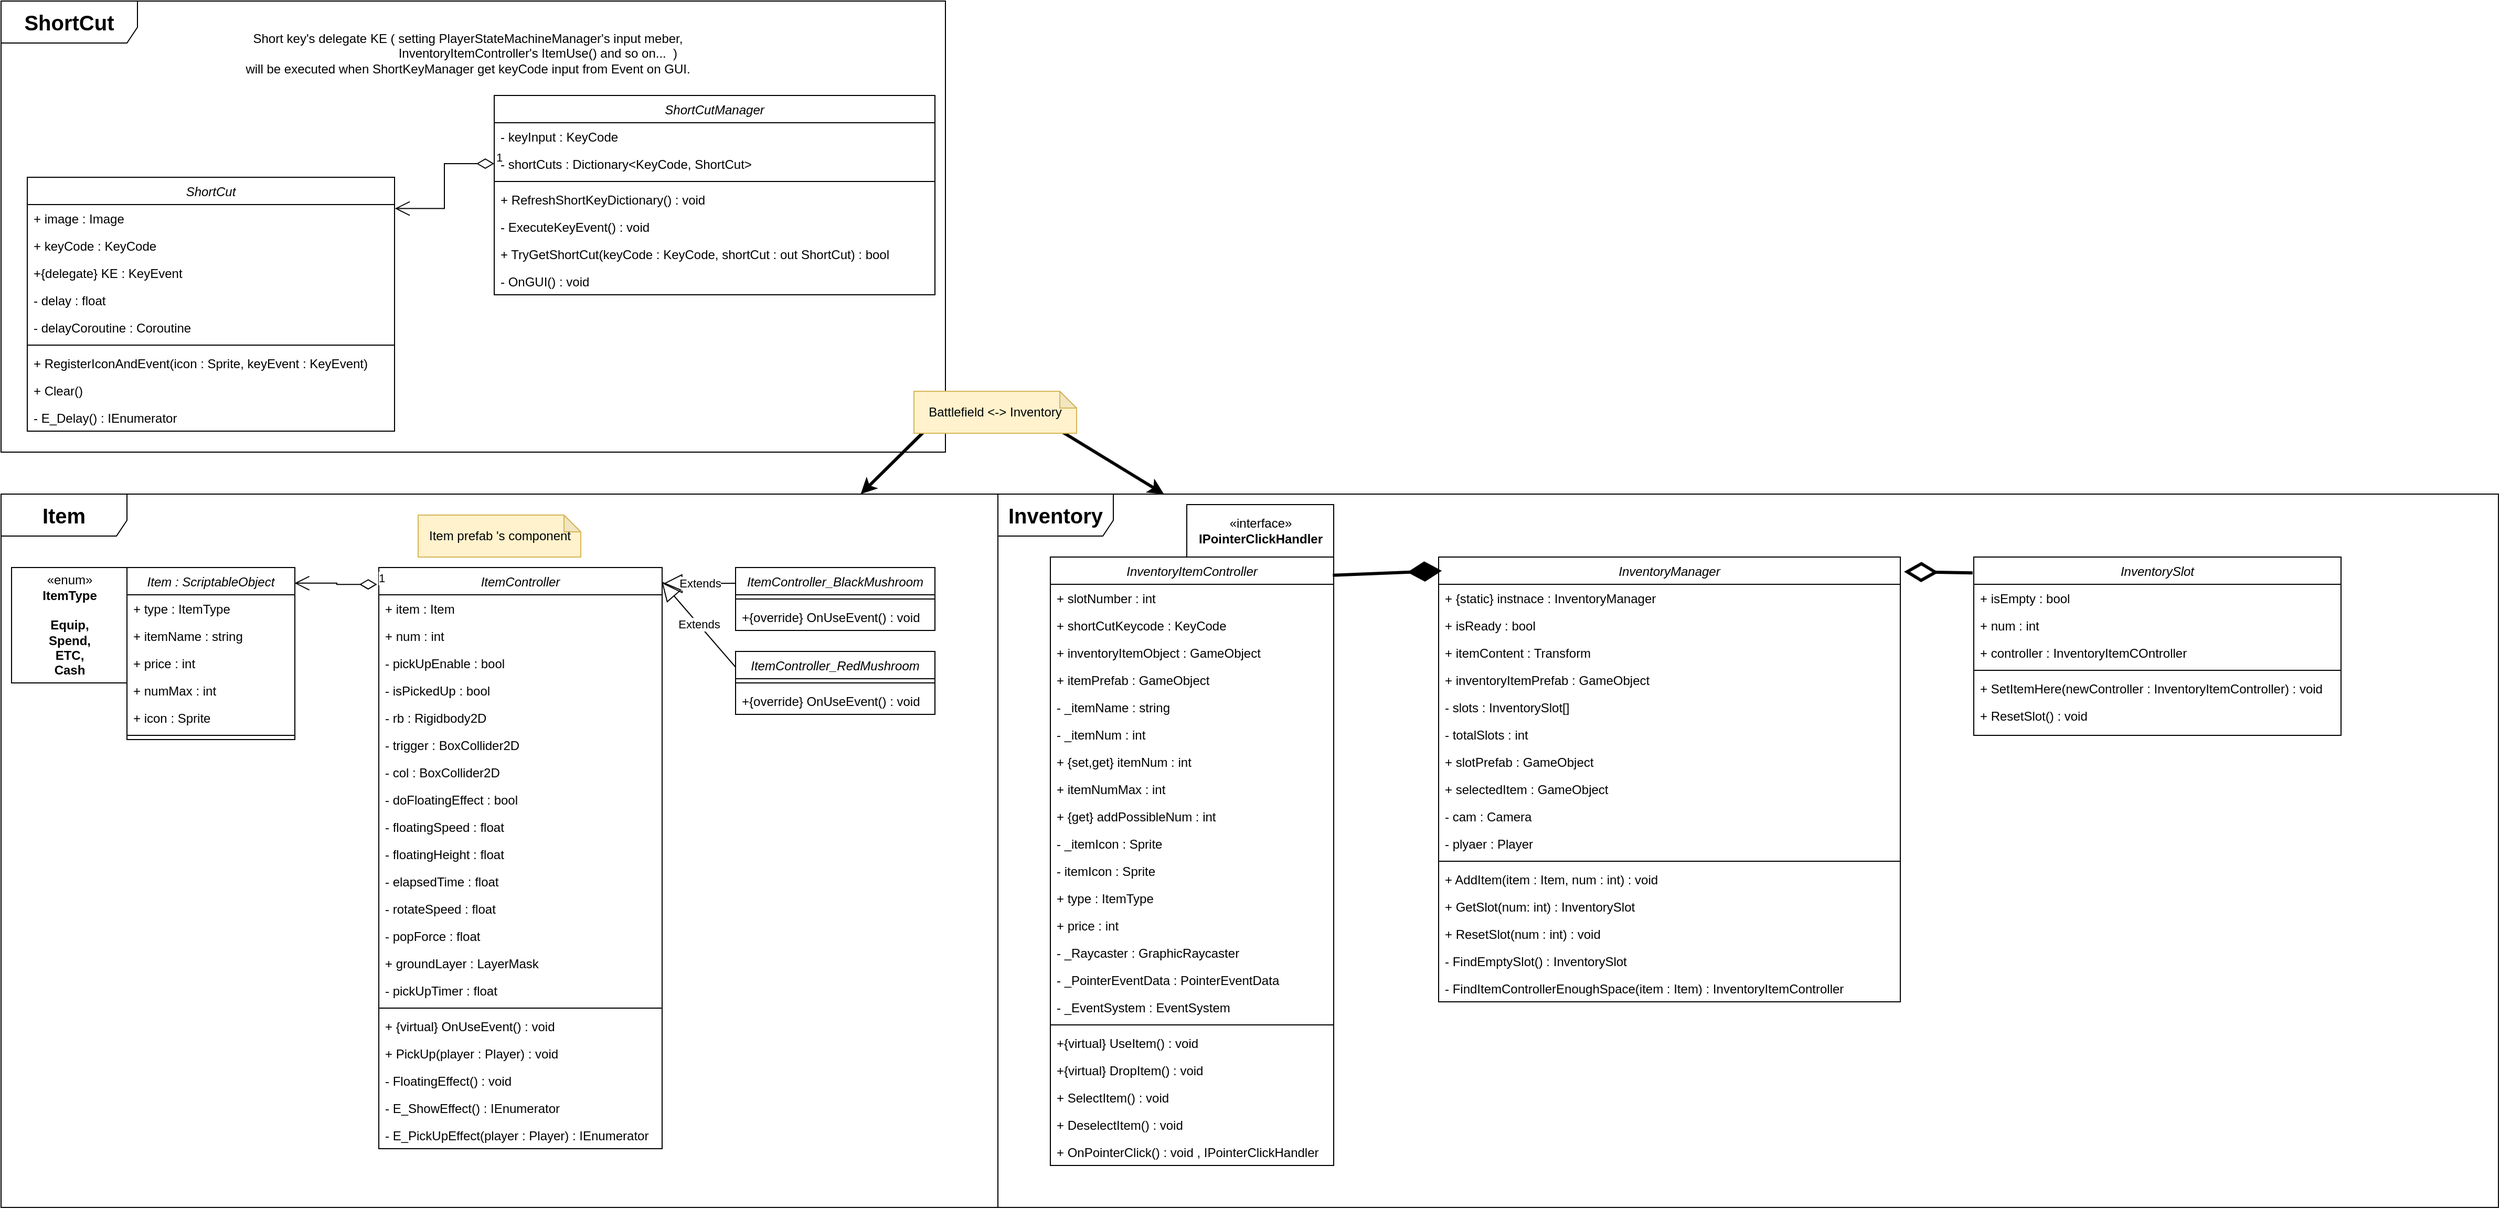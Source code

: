 <mxfile version="16.6.5" type="device"><diagram id="C5RBs43oDa-KdzZeNtuy" name="Page-1"><mxGraphModel dx="1778" dy="983" grid="1" gridSize="10" guides="1" tooltips="1" connect="1" arrows="1" fold="1" page="1" pageScale="1" pageWidth="827" pageHeight="1169" math="0" shadow="0"><root><mxCell id="WIyWlLk6GJQsqaUBKTNV-0"/><mxCell id="WIyWlLk6GJQsqaUBKTNV-1" parent="WIyWlLk6GJQsqaUBKTNV-0"/><mxCell id="vj1f2ZIhAUDuud5oqrTt-171" value="ShortCut" style="shape=umlFrame;whiteSpace=wrap;html=1;width=130;height=40;fontSize=20;fontStyle=1" vertex="1" parent="WIyWlLk6GJQsqaUBKTNV-1"><mxGeometry width="900" height="430" as="geometry"/></mxCell><mxCell id="vj1f2ZIhAUDuud5oqrTt-84" value="Item" style="shape=umlFrame;whiteSpace=wrap;html=1;width=120;height=40;fontSize=20;fontStyle=1" vertex="1" parent="WIyWlLk6GJQsqaUBKTNV-1"><mxGeometry y="470" width="950" height="680" as="geometry"/></mxCell><mxCell id="zkfFHV4jXpPFQw0GAbJ--0" value="ShortCut" style="swimlane;fontStyle=2;align=center;verticalAlign=top;childLayout=stackLayout;horizontal=1;startSize=26;horizontalStack=0;resizeParent=1;resizeLast=0;collapsible=1;marginBottom=0;rounded=0;shadow=0;strokeWidth=1;" parent="WIyWlLk6GJQsqaUBKTNV-1" vertex="1"><mxGeometry x="25" y="168" width="350" height="242" as="geometry"><mxRectangle x="230" y="140" width="160" height="26" as="alternateBounds"/></mxGeometry></mxCell><mxCell id="zkfFHV4jXpPFQw0GAbJ--1" value="+ image : Image" style="text;align=left;verticalAlign=top;spacingLeft=4;spacingRight=4;overflow=hidden;rotatable=0;points=[[0,0.5],[1,0.5]];portConstraint=eastwest;" parent="zkfFHV4jXpPFQw0GAbJ--0" vertex="1"><mxGeometry y="26" width="350" height="26" as="geometry"/></mxCell><mxCell id="vj1f2ZIhAUDuud5oqrTt-0" value="+ keyCode : KeyCode" style="text;align=left;verticalAlign=top;spacingLeft=4;spacingRight=4;overflow=hidden;rotatable=0;points=[[0,0.5],[1,0.5]];portConstraint=eastwest;" vertex="1" parent="zkfFHV4jXpPFQw0GAbJ--0"><mxGeometry y="52" width="350" height="26" as="geometry"/></mxCell><mxCell id="vj1f2ZIhAUDuud5oqrTt-1" value="+{delegate} KE : KeyEvent" style="text;align=left;verticalAlign=top;spacingLeft=4;spacingRight=4;overflow=hidden;rotatable=0;points=[[0,0.5],[1,0.5]];portConstraint=eastwest;" vertex="1" parent="zkfFHV4jXpPFQw0GAbJ--0"><mxGeometry y="78" width="350" height="26" as="geometry"/></mxCell><mxCell id="vj1f2ZIhAUDuud5oqrTt-173" value="- delay : float" style="text;align=left;verticalAlign=top;spacingLeft=4;spacingRight=4;overflow=hidden;rotatable=0;points=[[0,0.5],[1,0.5]];portConstraint=eastwest;" vertex="1" parent="zkfFHV4jXpPFQw0GAbJ--0"><mxGeometry y="104" width="350" height="26" as="geometry"/></mxCell><mxCell id="vj1f2ZIhAUDuud5oqrTt-174" value="- delayCoroutine : Coroutine" style="text;align=left;verticalAlign=top;spacingLeft=4;spacingRight=4;overflow=hidden;rotatable=0;points=[[0,0.5],[1,0.5]];portConstraint=eastwest;" vertex="1" parent="zkfFHV4jXpPFQw0GAbJ--0"><mxGeometry y="130" width="350" height="26" as="geometry"/></mxCell><mxCell id="zkfFHV4jXpPFQw0GAbJ--4" value="" style="line;html=1;strokeWidth=1;align=left;verticalAlign=middle;spacingTop=-1;spacingLeft=3;spacingRight=3;rotatable=0;labelPosition=right;points=[];portConstraint=eastwest;" parent="zkfFHV4jXpPFQw0GAbJ--0" vertex="1"><mxGeometry y="156" width="350" height="8" as="geometry"/></mxCell><mxCell id="zkfFHV4jXpPFQw0GAbJ--5" value="+ RegisterIconAndEvent(icon : Sprite, keyEvent : KeyEvent)" style="text;align=left;verticalAlign=top;spacingLeft=4;spacingRight=4;overflow=hidden;rotatable=0;points=[[0,0.5],[1,0.5]];portConstraint=eastwest;" parent="zkfFHV4jXpPFQw0GAbJ--0" vertex="1"><mxGeometry y="164" width="350" height="26" as="geometry"/></mxCell><mxCell id="vj1f2ZIhAUDuud5oqrTt-33" value="+ Clear()" style="text;align=left;verticalAlign=top;spacingLeft=4;spacingRight=4;overflow=hidden;rotatable=0;points=[[0,0.5],[1,0.5]];portConstraint=eastwest;" vertex="1" parent="zkfFHV4jXpPFQw0GAbJ--0"><mxGeometry y="190" width="350" height="26" as="geometry"/></mxCell><mxCell id="vj1f2ZIhAUDuud5oqrTt-172" value="- E_Delay() : IEnumerator" style="text;align=left;verticalAlign=top;spacingLeft=4;spacingRight=4;overflow=hidden;rotatable=0;points=[[0,0.5],[1,0.5]];portConstraint=eastwest;" vertex="1" parent="zkfFHV4jXpPFQw0GAbJ--0"><mxGeometry y="216" width="350" height="26" as="geometry"/></mxCell><mxCell id="1SncuxdxkJmbSFr4_wio-2" value="ShortCutManager" style="swimlane;fontStyle=2;align=center;verticalAlign=top;childLayout=stackLayout;horizontal=1;startSize=26;horizontalStack=0;resizeParent=1;resizeLast=0;collapsible=1;marginBottom=0;rounded=0;shadow=0;strokeWidth=1;" parent="WIyWlLk6GJQsqaUBKTNV-1" vertex="1"><mxGeometry x="470" y="90" width="420" height="190" as="geometry"><mxRectangle x="230" y="140" width="160" height="26" as="alternateBounds"/></mxGeometry></mxCell><mxCell id="1SncuxdxkJmbSFr4_wio-3" value="- keyInput : KeyCode" style="text;align=left;verticalAlign=top;spacingLeft=4;spacingRight=4;overflow=hidden;rotatable=0;points=[[0,0.5],[1,0.5]];portConstraint=eastwest;" parent="1SncuxdxkJmbSFr4_wio-2" vertex="1"><mxGeometry y="26" width="420" height="26" as="geometry"/></mxCell><mxCell id="vj1f2ZIhAUDuud5oqrTt-2" value="- shortCuts : Dictionary&lt;KeyCode, ShortCut&gt;" style="text;align=left;verticalAlign=top;spacingLeft=4;spacingRight=4;overflow=hidden;rotatable=0;points=[[0,0.5],[1,0.5]];portConstraint=eastwest;" vertex="1" parent="1SncuxdxkJmbSFr4_wio-2"><mxGeometry y="52" width="420" height="26" as="geometry"/></mxCell><mxCell id="1SncuxdxkJmbSFr4_wio-4" value="" style="line;html=1;strokeWidth=1;align=left;verticalAlign=middle;spacingTop=-1;spacingLeft=3;spacingRight=3;rotatable=0;labelPosition=right;points=[];portConstraint=eastwest;" parent="1SncuxdxkJmbSFr4_wio-2" vertex="1"><mxGeometry y="78" width="420" height="8" as="geometry"/></mxCell><mxCell id="vj1f2ZIhAUDuud5oqrTt-3" value="+ RefreshShortKeyDictionary() : void" style="text;align=left;verticalAlign=top;spacingLeft=4;spacingRight=4;overflow=hidden;rotatable=0;points=[[0,0.5],[1,0.5]];portConstraint=eastwest;" vertex="1" parent="1SncuxdxkJmbSFr4_wio-2"><mxGeometry y="86" width="420" height="26" as="geometry"/></mxCell><mxCell id="vj1f2ZIhAUDuud5oqrTt-4" value="- ExecuteKeyEvent() : void" style="text;align=left;verticalAlign=top;spacingLeft=4;spacingRight=4;overflow=hidden;rotatable=0;points=[[0,0.5],[1,0.5]];portConstraint=eastwest;" vertex="1" parent="1SncuxdxkJmbSFr4_wio-2"><mxGeometry y="112" width="420" height="26" as="geometry"/></mxCell><mxCell id="vj1f2ZIhAUDuud5oqrTt-170" value="+ TryGetShortCut(keyCode : KeyCode, shortCut : out ShortCut) : bool" style="text;align=left;verticalAlign=top;spacingLeft=4;spacingRight=4;overflow=hidden;rotatable=0;points=[[0,0.5],[1,0.5]];portConstraint=eastwest;" vertex="1" parent="1SncuxdxkJmbSFr4_wio-2"><mxGeometry y="138" width="420" height="26" as="geometry"/></mxCell><mxCell id="1SncuxdxkJmbSFr4_wio-11" value="- OnGUI() : void" style="text;align=left;verticalAlign=top;spacingLeft=4;spacingRight=4;overflow=hidden;rotatable=0;points=[[0,0.5],[1,0.5]];portConstraint=eastwest;" parent="1SncuxdxkJmbSFr4_wio-2" vertex="1"><mxGeometry y="164" width="420" height="26" as="geometry"/></mxCell><mxCell id="vj1f2ZIhAUDuud5oqrTt-14" value="Short key's delegate KE ( setting PlayerStateMachineManager's input meber, &lt;br&gt;&lt;span style=&quot;white-space: pre&quot;&gt;&#9;&lt;/span&gt;&lt;span style=&quot;white-space: pre&quot;&gt;&#9;&lt;/span&gt;&lt;span style=&quot;white-space: pre&quot;&gt;&#9;&lt;/span&gt;&lt;span style=&quot;white-space: pre&quot;&gt;&#9;&lt;/span&gt;&lt;span style=&quot;white-space: pre&quot;&gt;&#9;&lt;/span&gt;InventoryItemController's ItemUse() and so on...&amp;nbsp; ) &lt;br&gt;will be executed when ShortKeyManager get keyCode input from Event on GUI." style="text;html=1;strokeColor=none;fillColor=none;align=center;verticalAlign=middle;whiteSpace=wrap;rounded=0;" vertex="1" parent="WIyWlLk6GJQsqaUBKTNV-1"><mxGeometry x="190" width="510" height="100" as="geometry"/></mxCell><mxCell id="vj1f2ZIhAUDuud5oqrTt-28" value="1" style="endArrow=open;html=1;endSize=12;startArrow=diamondThin;startSize=14;startFill=0;edgeStyle=orthogonalEdgeStyle;align=left;verticalAlign=bottom;rounded=0;exitX=0;exitY=0.5;exitDx=0;exitDy=0;entryX=1.001;entryY=0.123;entryDx=0;entryDy=0;entryPerimeter=0;" edge="1" parent="WIyWlLk6GJQsqaUBKTNV-1" source="vj1f2ZIhAUDuud5oqrTt-2" target="zkfFHV4jXpPFQw0GAbJ--0"><mxGeometry x="-1" y="3" relative="1" as="geometry"><mxPoint x="400" y="440" as="sourcePoint"/><mxPoint x="560" y="440" as="targetPoint"/></mxGeometry></mxCell><mxCell id="vj1f2ZIhAUDuud5oqrTt-35" value="Item : ScriptableObject" style="swimlane;fontStyle=2;align=center;verticalAlign=top;childLayout=stackLayout;horizontal=1;startSize=26;horizontalStack=0;resizeParent=1;resizeLast=0;collapsible=1;marginBottom=0;rounded=0;shadow=0;strokeWidth=1;" vertex="1" parent="WIyWlLk6GJQsqaUBKTNV-1"><mxGeometry x="120" y="540" width="160" height="164" as="geometry"><mxRectangle x="230" y="140" width="160" height="26" as="alternateBounds"/></mxGeometry></mxCell><mxCell id="vj1f2ZIhAUDuud5oqrTt-46" value="+ type : ItemType" style="text;align=left;verticalAlign=top;spacingLeft=4;spacingRight=4;overflow=hidden;rotatable=0;points=[[0,0.5],[1,0.5]];portConstraint=eastwest;" vertex="1" parent="vj1f2ZIhAUDuud5oqrTt-35"><mxGeometry y="26" width="160" height="26" as="geometry"/></mxCell><mxCell id="vj1f2ZIhAUDuud5oqrTt-36" value="+ itemName : string" style="text;align=left;verticalAlign=top;spacingLeft=4;spacingRight=4;overflow=hidden;rotatable=0;points=[[0,0.5],[1,0.5]];portConstraint=eastwest;" vertex="1" parent="vj1f2ZIhAUDuud5oqrTt-35"><mxGeometry y="52" width="160" height="26" as="geometry"/></mxCell><mxCell id="vj1f2ZIhAUDuud5oqrTt-42" value="+ price : int" style="text;align=left;verticalAlign=top;spacingLeft=4;spacingRight=4;overflow=hidden;rotatable=0;points=[[0,0.5],[1,0.5]];portConstraint=eastwest;" vertex="1" parent="vj1f2ZIhAUDuud5oqrTt-35"><mxGeometry y="78" width="160" height="26" as="geometry"/></mxCell><mxCell id="vj1f2ZIhAUDuud5oqrTt-43" value="+ numMax : int" style="text;align=left;verticalAlign=top;spacingLeft=4;spacingRight=4;overflow=hidden;rotatable=0;points=[[0,0.5],[1,0.5]];portConstraint=eastwest;" vertex="1" parent="vj1f2ZIhAUDuud5oqrTt-35"><mxGeometry y="104" width="160" height="26" as="geometry"/></mxCell><mxCell id="vj1f2ZIhAUDuud5oqrTt-44" value="+ icon : Sprite" style="text;align=left;verticalAlign=top;spacingLeft=4;spacingRight=4;overflow=hidden;rotatable=0;points=[[0,0.5],[1,0.5]];portConstraint=eastwest;" vertex="1" parent="vj1f2ZIhAUDuud5oqrTt-35"><mxGeometry y="130" width="160" height="26" as="geometry"/></mxCell><mxCell id="vj1f2ZIhAUDuud5oqrTt-39" value="" style="line;html=1;strokeWidth=1;align=left;verticalAlign=middle;spacingTop=-1;spacingLeft=3;spacingRight=3;rotatable=0;labelPosition=right;points=[];portConstraint=eastwest;" vertex="1" parent="vj1f2ZIhAUDuud5oqrTt-35"><mxGeometry y="156" width="160" height="8" as="geometry"/></mxCell><mxCell id="vj1f2ZIhAUDuud5oqrTt-45" value="«enum»&lt;br&gt;&lt;b&gt;ItemType&lt;br&gt;&lt;br&gt;Equip,&lt;br&gt;Spend,&lt;br&gt;ETC,&lt;br&gt;Cash&lt;br&gt;&lt;/b&gt;" style="html=1;" vertex="1" parent="WIyWlLk6GJQsqaUBKTNV-1"><mxGeometry x="10" y="540" width="110" height="110" as="geometry"/></mxCell><mxCell id="vj1f2ZIhAUDuud5oqrTt-47" value="ItemController" style="swimlane;fontStyle=2;align=center;verticalAlign=top;childLayout=stackLayout;horizontal=1;startSize=26;horizontalStack=0;resizeParent=1;resizeLast=0;collapsible=1;marginBottom=0;rounded=0;shadow=0;strokeWidth=1;" vertex="1" parent="WIyWlLk6GJQsqaUBKTNV-1"><mxGeometry x="360" y="540" width="270" height="554" as="geometry"><mxRectangle x="230" y="140" width="160" height="26" as="alternateBounds"/></mxGeometry></mxCell><mxCell id="vj1f2ZIhAUDuud5oqrTt-48" value="+ item : Item" style="text;align=left;verticalAlign=top;spacingLeft=4;spacingRight=4;overflow=hidden;rotatable=0;points=[[0,0.5],[1,0.5]];portConstraint=eastwest;" vertex="1" parent="vj1f2ZIhAUDuud5oqrTt-47"><mxGeometry y="26" width="270" height="26" as="geometry"/></mxCell><mxCell id="vj1f2ZIhAUDuud5oqrTt-49" value="+ num : int" style="text;align=left;verticalAlign=top;spacingLeft=4;spacingRight=4;overflow=hidden;rotatable=0;points=[[0,0.5],[1,0.5]];portConstraint=eastwest;" vertex="1" parent="vj1f2ZIhAUDuud5oqrTt-47"><mxGeometry y="52" width="270" height="26" as="geometry"/></mxCell><mxCell id="vj1f2ZIhAUDuud5oqrTt-50" value="- pickUpEnable : bool" style="text;align=left;verticalAlign=top;spacingLeft=4;spacingRight=4;overflow=hidden;rotatable=0;points=[[0,0.5],[1,0.5]];portConstraint=eastwest;" vertex="1" parent="vj1f2ZIhAUDuud5oqrTt-47"><mxGeometry y="78" width="270" height="26" as="geometry"/></mxCell><mxCell id="vj1f2ZIhAUDuud5oqrTt-51" value="- isPickedUp : bool" style="text;align=left;verticalAlign=top;spacingLeft=4;spacingRight=4;overflow=hidden;rotatable=0;points=[[0,0.5],[1,0.5]];portConstraint=eastwest;" vertex="1" parent="vj1f2ZIhAUDuud5oqrTt-47"><mxGeometry y="104" width="270" height="26" as="geometry"/></mxCell><mxCell id="vj1f2ZIhAUDuud5oqrTt-52" value="- rb : Rigidbody2D" style="text;align=left;verticalAlign=top;spacingLeft=4;spacingRight=4;overflow=hidden;rotatable=0;points=[[0,0.5],[1,0.5]];portConstraint=eastwest;" vertex="1" parent="vj1f2ZIhAUDuud5oqrTt-47"><mxGeometry y="130" width="270" height="26" as="geometry"/></mxCell><mxCell id="vj1f2ZIhAUDuud5oqrTt-54" value="- trigger : BoxCollider2D" style="text;align=left;verticalAlign=top;spacingLeft=4;spacingRight=4;overflow=hidden;rotatable=0;points=[[0,0.5],[1,0.5]];portConstraint=eastwest;" vertex="1" parent="vj1f2ZIhAUDuud5oqrTt-47"><mxGeometry y="156" width="270" height="26" as="geometry"/></mxCell><mxCell id="vj1f2ZIhAUDuud5oqrTt-55" value="- col : BoxCollider2D" style="text;align=left;verticalAlign=top;spacingLeft=4;spacingRight=4;overflow=hidden;rotatable=0;points=[[0,0.5],[1,0.5]];portConstraint=eastwest;" vertex="1" parent="vj1f2ZIhAUDuud5oqrTt-47"><mxGeometry y="182" width="270" height="26" as="geometry"/></mxCell><mxCell id="vj1f2ZIhAUDuud5oqrTt-56" value="- doFloatingEffect : bool" style="text;align=left;verticalAlign=top;spacingLeft=4;spacingRight=4;overflow=hidden;rotatable=0;points=[[0,0.5],[1,0.5]];portConstraint=eastwest;" vertex="1" parent="vj1f2ZIhAUDuud5oqrTt-47"><mxGeometry y="208" width="270" height="26" as="geometry"/></mxCell><mxCell id="vj1f2ZIhAUDuud5oqrTt-59" value="- floatingSpeed : float" style="text;align=left;verticalAlign=top;spacingLeft=4;spacingRight=4;overflow=hidden;rotatable=0;points=[[0,0.5],[1,0.5]];portConstraint=eastwest;" vertex="1" parent="vj1f2ZIhAUDuud5oqrTt-47"><mxGeometry y="234" width="270" height="26" as="geometry"/></mxCell><mxCell id="vj1f2ZIhAUDuud5oqrTt-60" value="- floatingHeight : float" style="text;align=left;verticalAlign=top;spacingLeft=4;spacingRight=4;overflow=hidden;rotatable=0;points=[[0,0.5],[1,0.5]];portConstraint=eastwest;" vertex="1" parent="vj1f2ZIhAUDuud5oqrTt-47"><mxGeometry y="260" width="270" height="26" as="geometry"/></mxCell><mxCell id="vj1f2ZIhAUDuud5oqrTt-63" value="- elapsedTime : float" style="text;align=left;verticalAlign=top;spacingLeft=4;spacingRight=4;overflow=hidden;rotatable=0;points=[[0,0.5],[1,0.5]];portConstraint=eastwest;" vertex="1" parent="vj1f2ZIhAUDuud5oqrTt-47"><mxGeometry y="286" width="270" height="26" as="geometry"/></mxCell><mxCell id="vj1f2ZIhAUDuud5oqrTt-57" value="- rotateSpeed : float" style="text;align=left;verticalAlign=top;spacingLeft=4;spacingRight=4;overflow=hidden;rotatable=0;points=[[0,0.5],[1,0.5]];portConstraint=eastwest;" vertex="1" parent="vj1f2ZIhAUDuud5oqrTt-47"><mxGeometry y="312" width="270" height="26" as="geometry"/></mxCell><mxCell id="vj1f2ZIhAUDuud5oqrTt-58" value="- popForce : float" style="text;align=left;verticalAlign=top;spacingLeft=4;spacingRight=4;overflow=hidden;rotatable=0;points=[[0,0.5],[1,0.5]];portConstraint=eastwest;" vertex="1" parent="vj1f2ZIhAUDuud5oqrTt-47"><mxGeometry y="338" width="270" height="26" as="geometry"/></mxCell><mxCell id="vj1f2ZIhAUDuud5oqrTt-61" value="+ groundLayer : LayerMask" style="text;align=left;verticalAlign=top;spacingLeft=4;spacingRight=4;overflow=hidden;rotatable=0;points=[[0,0.5],[1,0.5]];portConstraint=eastwest;" vertex="1" parent="vj1f2ZIhAUDuud5oqrTt-47"><mxGeometry y="364" width="270" height="26" as="geometry"/></mxCell><mxCell id="vj1f2ZIhAUDuud5oqrTt-62" value="- pickUpTimer : float" style="text;align=left;verticalAlign=top;spacingLeft=4;spacingRight=4;overflow=hidden;rotatable=0;points=[[0,0.5],[1,0.5]];portConstraint=eastwest;" vertex="1" parent="vj1f2ZIhAUDuud5oqrTt-47"><mxGeometry y="390" width="270" height="26" as="geometry"/></mxCell><mxCell id="vj1f2ZIhAUDuud5oqrTt-53" value="" style="line;html=1;strokeWidth=1;align=left;verticalAlign=middle;spacingTop=-1;spacingLeft=3;spacingRight=3;rotatable=0;labelPosition=right;points=[];portConstraint=eastwest;" vertex="1" parent="vj1f2ZIhAUDuud5oqrTt-47"><mxGeometry y="416" width="270" height="8" as="geometry"/></mxCell><mxCell id="vj1f2ZIhAUDuud5oqrTt-65" value="+ {virtual} OnUseEvent() : void" style="text;align=left;verticalAlign=top;spacingLeft=4;spacingRight=4;overflow=hidden;rotatable=0;points=[[0,0.5],[1,0.5]];portConstraint=eastwest;" vertex="1" parent="vj1f2ZIhAUDuud5oqrTt-47"><mxGeometry y="424" width="270" height="26" as="geometry"/></mxCell><mxCell id="vj1f2ZIhAUDuud5oqrTt-67" value="+ PickUp(player : Player) : void" style="text;align=left;verticalAlign=top;spacingLeft=4;spacingRight=4;overflow=hidden;rotatable=0;points=[[0,0.5],[1,0.5]];portConstraint=eastwest;" vertex="1" parent="vj1f2ZIhAUDuud5oqrTt-47"><mxGeometry y="450" width="270" height="26" as="geometry"/></mxCell><mxCell id="vj1f2ZIhAUDuud5oqrTt-66" value="- FloatingEffect() : void" style="text;align=left;verticalAlign=top;spacingLeft=4;spacingRight=4;overflow=hidden;rotatable=0;points=[[0,0.5],[1,0.5]];portConstraint=eastwest;" vertex="1" parent="vj1f2ZIhAUDuud5oqrTt-47"><mxGeometry y="476" width="270" height="26" as="geometry"/></mxCell><mxCell id="vj1f2ZIhAUDuud5oqrTt-64" value="- E_ShowEffect() : IEnumerator" style="text;align=left;verticalAlign=top;spacingLeft=4;spacingRight=4;overflow=hidden;rotatable=0;points=[[0,0.5],[1,0.5]];portConstraint=eastwest;" vertex="1" parent="vj1f2ZIhAUDuud5oqrTt-47"><mxGeometry y="502" width="270" height="26" as="geometry"/></mxCell><mxCell id="vj1f2ZIhAUDuud5oqrTt-68" value="- E_PickUpEffect(player : Player) : IEnumerator" style="text;align=left;verticalAlign=top;spacingLeft=4;spacingRight=4;overflow=hidden;rotatable=0;points=[[0,0.5],[1,0.5]];portConstraint=eastwest;" vertex="1" parent="vj1f2ZIhAUDuud5oqrTt-47"><mxGeometry y="528" width="270" height="26" as="geometry"/></mxCell><mxCell id="vj1f2ZIhAUDuud5oqrTt-69" value="ItemController_BlackMushroom" style="swimlane;fontStyle=2;align=center;verticalAlign=top;childLayout=stackLayout;horizontal=1;startSize=26;horizontalStack=0;resizeParent=1;resizeLast=0;collapsible=1;marginBottom=0;rounded=0;shadow=0;strokeWidth=1;" vertex="1" parent="WIyWlLk6GJQsqaUBKTNV-1"><mxGeometry x="700" y="540" width="190" height="60" as="geometry"><mxRectangle x="230" y="140" width="160" height="26" as="alternateBounds"/></mxGeometry></mxCell><mxCell id="vj1f2ZIhAUDuud5oqrTt-75" value="" style="line;html=1;strokeWidth=1;align=left;verticalAlign=middle;spacingTop=-1;spacingLeft=3;spacingRight=3;rotatable=0;labelPosition=right;points=[];portConstraint=eastwest;" vertex="1" parent="vj1f2ZIhAUDuud5oqrTt-69"><mxGeometry y="26" width="190" height="8" as="geometry"/></mxCell><mxCell id="vj1f2ZIhAUDuud5oqrTt-73" value="+{override} OnUseEvent() : void" style="text;align=left;verticalAlign=top;spacingLeft=4;spacingRight=4;overflow=hidden;rotatable=0;points=[[0,0.5],[1,0.5]];portConstraint=eastwest;" vertex="1" parent="vj1f2ZIhAUDuud5oqrTt-69"><mxGeometry y="34" width="190" height="26" as="geometry"/></mxCell><mxCell id="vj1f2ZIhAUDuud5oqrTt-76" value="ItemController_RedMushroom" style="swimlane;fontStyle=2;align=center;verticalAlign=top;childLayout=stackLayout;horizontal=1;startSize=26;horizontalStack=0;resizeParent=1;resizeLast=0;collapsible=1;marginBottom=0;rounded=0;shadow=0;strokeWidth=1;" vertex="1" parent="WIyWlLk6GJQsqaUBKTNV-1"><mxGeometry x="700" y="620" width="190" height="60" as="geometry"><mxRectangle x="230" y="140" width="160" height="26" as="alternateBounds"/></mxGeometry></mxCell><mxCell id="vj1f2ZIhAUDuud5oqrTt-77" value="" style="line;html=1;strokeWidth=1;align=left;verticalAlign=middle;spacingTop=-1;spacingLeft=3;spacingRight=3;rotatable=0;labelPosition=right;points=[];portConstraint=eastwest;" vertex="1" parent="vj1f2ZIhAUDuud5oqrTt-76"><mxGeometry y="26" width="190" height="8" as="geometry"/></mxCell><mxCell id="vj1f2ZIhAUDuud5oqrTt-78" value="+{override} OnUseEvent() : void" style="text;align=left;verticalAlign=top;spacingLeft=4;spacingRight=4;overflow=hidden;rotatable=0;points=[[0,0.5],[1,0.5]];portConstraint=eastwest;" vertex="1" parent="vj1f2ZIhAUDuud5oqrTt-76"><mxGeometry y="34" width="190" height="26" as="geometry"/></mxCell><mxCell id="vj1f2ZIhAUDuud5oqrTt-79" value="1" style="endArrow=open;html=1;endSize=12;startArrow=diamondThin;startSize=14;startFill=0;edgeStyle=orthogonalEdgeStyle;align=left;verticalAlign=bottom;rounded=0;exitX=-0.006;exitY=0.029;exitDx=0;exitDy=0;exitPerimeter=0;entryX=0.998;entryY=0.091;entryDx=0;entryDy=0;entryPerimeter=0;" edge="1" parent="WIyWlLk6GJQsqaUBKTNV-1" source="vj1f2ZIhAUDuud5oqrTt-47" target="vj1f2ZIhAUDuud5oqrTt-35"><mxGeometry x="-1" y="3" relative="1" as="geometry"><mxPoint x="480" y="730" as="sourcePoint"/><mxPoint x="640" y="730" as="targetPoint"/></mxGeometry></mxCell><mxCell id="vj1f2ZIhAUDuud5oqrTt-81" value="Extends" style="endArrow=block;endSize=16;endFill=0;html=1;rounded=0;entryX=1.003;entryY=0.028;entryDx=0;entryDy=0;entryPerimeter=0;exitX=0;exitY=0.25;exitDx=0;exitDy=0;" edge="1" parent="WIyWlLk6GJQsqaUBKTNV-1" source="vj1f2ZIhAUDuud5oqrTt-69" target="vj1f2ZIhAUDuud5oqrTt-47"><mxGeometry width="160" relative="1" as="geometry"><mxPoint x="480" y="730" as="sourcePoint"/><mxPoint x="640" y="730" as="targetPoint"/></mxGeometry></mxCell><mxCell id="vj1f2ZIhAUDuud5oqrTt-82" value="Extends" style="endArrow=block;endSize=16;endFill=0;html=1;rounded=0;entryX=0.998;entryY=0.024;entryDx=0;entryDy=0;entryPerimeter=0;exitX=0;exitY=0.25;exitDx=0;exitDy=0;" edge="1" parent="WIyWlLk6GJQsqaUBKTNV-1" source="vj1f2ZIhAUDuud5oqrTt-76" target="vj1f2ZIhAUDuud5oqrTt-47"><mxGeometry width="160" relative="1" as="geometry"><mxPoint x="710" y="565.0" as="sourcePoint"/><mxPoint x="640.81" y="565.512" as="targetPoint"/></mxGeometry></mxCell><mxCell id="vj1f2ZIhAUDuud5oqrTt-85" value="Inventory" style="shape=umlFrame;whiteSpace=wrap;html=1;width=110;height=40;fontSize=20;fontStyle=1" vertex="1" parent="WIyWlLk6GJQsqaUBKTNV-1"><mxGeometry x="950" y="470" width="1430" height="680" as="geometry"/></mxCell><mxCell id="vj1f2ZIhAUDuud5oqrTt-86" value="InventoryItemController" style="swimlane;fontStyle=2;align=center;verticalAlign=top;childLayout=stackLayout;horizontal=1;startSize=26;horizontalStack=0;resizeParent=1;resizeLast=0;collapsible=1;marginBottom=0;rounded=0;shadow=0;strokeWidth=1;" vertex="1" parent="WIyWlLk6GJQsqaUBKTNV-1"><mxGeometry x="1000" y="530" width="270" height="580" as="geometry"><mxRectangle x="230" y="140" width="160" height="26" as="alternateBounds"/></mxGeometry></mxCell><mxCell id="vj1f2ZIhAUDuud5oqrTt-87" value="+ slotNumber : int" style="text;align=left;verticalAlign=top;spacingLeft=4;spacingRight=4;overflow=hidden;rotatable=0;points=[[0,0.5],[1,0.5]];portConstraint=eastwest;" vertex="1" parent="vj1f2ZIhAUDuud5oqrTt-86"><mxGeometry y="26" width="270" height="26" as="geometry"/></mxCell><mxCell id="vj1f2ZIhAUDuud5oqrTt-93" value="+ shortCutKeycode : KeyCode" style="text;align=left;verticalAlign=top;spacingLeft=4;spacingRight=4;overflow=hidden;rotatable=0;points=[[0,0.5],[1,0.5]];portConstraint=eastwest;" vertex="1" parent="vj1f2ZIhAUDuud5oqrTt-86"><mxGeometry y="52" width="270" height="26" as="geometry"/></mxCell><mxCell id="vj1f2ZIhAUDuud5oqrTt-94" value="+ inventoryItemObject : GameObject" style="text;align=left;verticalAlign=top;spacingLeft=4;spacingRight=4;overflow=hidden;rotatable=0;points=[[0,0.5],[1,0.5]];portConstraint=eastwest;" vertex="1" parent="vj1f2ZIhAUDuud5oqrTt-86"><mxGeometry y="78" width="270" height="26" as="geometry"/></mxCell><mxCell id="vj1f2ZIhAUDuud5oqrTt-95" value="+ itemPrefab : GameObject" style="text;align=left;verticalAlign=top;spacingLeft=4;spacingRight=4;overflow=hidden;rotatable=0;points=[[0,0.5],[1,0.5]];portConstraint=eastwest;" vertex="1" parent="vj1f2ZIhAUDuud5oqrTt-86"><mxGeometry y="104" width="270" height="26" as="geometry"/></mxCell><mxCell id="vj1f2ZIhAUDuud5oqrTt-96" value="- _itemName : string" style="text;align=left;verticalAlign=top;spacingLeft=4;spacingRight=4;overflow=hidden;rotatable=0;points=[[0,0.5],[1,0.5]];portConstraint=eastwest;" vertex="1" parent="vj1f2ZIhAUDuud5oqrTt-86"><mxGeometry y="130" width="270" height="26" as="geometry"/></mxCell><mxCell id="vj1f2ZIhAUDuud5oqrTt-106" value="- _itemNum : int" style="text;align=left;verticalAlign=top;spacingLeft=4;spacingRight=4;overflow=hidden;rotatable=0;points=[[0,0.5],[1,0.5]];portConstraint=eastwest;" vertex="1" parent="vj1f2ZIhAUDuud5oqrTt-86"><mxGeometry y="156" width="270" height="26" as="geometry"/></mxCell><mxCell id="vj1f2ZIhAUDuud5oqrTt-97" value="+ {set,get} itemNum : int" style="text;align=left;verticalAlign=top;spacingLeft=4;spacingRight=4;overflow=hidden;rotatable=0;points=[[0,0.5],[1,0.5]];portConstraint=eastwest;" vertex="1" parent="vj1f2ZIhAUDuud5oqrTt-86"><mxGeometry y="182" width="270" height="26" as="geometry"/></mxCell><mxCell id="vj1f2ZIhAUDuud5oqrTt-107" value="+ itemNumMax : int" style="text;align=left;verticalAlign=top;spacingLeft=4;spacingRight=4;overflow=hidden;rotatable=0;points=[[0,0.5],[1,0.5]];portConstraint=eastwest;" vertex="1" parent="vj1f2ZIhAUDuud5oqrTt-86"><mxGeometry y="208" width="270" height="26" as="geometry"/></mxCell><mxCell id="vj1f2ZIhAUDuud5oqrTt-108" value="+ {get} addPossibleNum : int" style="text;align=left;verticalAlign=top;spacingLeft=4;spacingRight=4;overflow=hidden;rotatable=0;points=[[0,0.5],[1,0.5]];portConstraint=eastwest;" vertex="1" parent="vj1f2ZIhAUDuud5oqrTt-86"><mxGeometry y="234" width="270" height="26" as="geometry"/></mxCell><mxCell id="vj1f2ZIhAUDuud5oqrTt-109" value="- _itemIcon : Sprite" style="text;align=left;verticalAlign=top;spacingLeft=4;spacingRight=4;overflow=hidden;rotatable=0;points=[[0,0.5],[1,0.5]];portConstraint=eastwest;" vertex="1" parent="vj1f2ZIhAUDuud5oqrTt-86"><mxGeometry y="260" width="270" height="26" as="geometry"/></mxCell><mxCell id="vj1f2ZIhAUDuud5oqrTt-110" value="- itemIcon : Sprite" style="text;align=left;verticalAlign=top;spacingLeft=4;spacingRight=4;overflow=hidden;rotatable=0;points=[[0,0.5],[1,0.5]];portConstraint=eastwest;" vertex="1" parent="vj1f2ZIhAUDuud5oqrTt-86"><mxGeometry y="286" width="270" height="26" as="geometry"/></mxCell><mxCell id="vj1f2ZIhAUDuud5oqrTt-111" value="+ type : ItemType" style="text;align=left;verticalAlign=top;spacingLeft=4;spacingRight=4;overflow=hidden;rotatable=0;points=[[0,0.5],[1,0.5]];portConstraint=eastwest;" vertex="1" parent="vj1f2ZIhAUDuud5oqrTt-86"><mxGeometry y="312" width="270" height="26" as="geometry"/></mxCell><mxCell id="vj1f2ZIhAUDuud5oqrTt-112" value="+ price : int" style="text;align=left;verticalAlign=top;spacingLeft=4;spacingRight=4;overflow=hidden;rotatable=0;points=[[0,0.5],[1,0.5]];portConstraint=eastwest;" vertex="1" parent="vj1f2ZIhAUDuud5oqrTt-86"><mxGeometry y="338" width="270" height="26" as="geometry"/></mxCell><mxCell id="vj1f2ZIhAUDuud5oqrTt-113" value="- _Raycaster : GraphicRaycaster" style="text;align=left;verticalAlign=top;spacingLeft=4;spacingRight=4;overflow=hidden;rotatable=0;points=[[0,0.5],[1,0.5]];portConstraint=eastwest;" vertex="1" parent="vj1f2ZIhAUDuud5oqrTt-86"><mxGeometry y="364" width="270" height="26" as="geometry"/></mxCell><mxCell id="vj1f2ZIhAUDuud5oqrTt-114" value="- _PointerEventData : PointerEventData" style="text;align=left;verticalAlign=top;spacingLeft=4;spacingRight=4;overflow=hidden;rotatable=0;points=[[0,0.5],[1,0.5]];portConstraint=eastwest;" vertex="1" parent="vj1f2ZIhAUDuud5oqrTt-86"><mxGeometry y="390" width="270" height="26" as="geometry"/></mxCell><mxCell id="vj1f2ZIhAUDuud5oqrTt-115" value="- _EventSystem : EventSystem" style="text;align=left;verticalAlign=top;spacingLeft=4;spacingRight=4;overflow=hidden;rotatable=0;points=[[0,0.5],[1,0.5]];portConstraint=eastwest;" vertex="1" parent="vj1f2ZIhAUDuud5oqrTt-86"><mxGeometry y="416" width="270" height="26" as="geometry"/></mxCell><mxCell id="vj1f2ZIhAUDuud5oqrTt-92" value="" style="line;html=1;strokeWidth=1;align=left;verticalAlign=middle;spacingTop=-1;spacingLeft=3;spacingRight=3;rotatable=0;labelPosition=right;points=[];portConstraint=eastwest;" vertex="1" parent="vj1f2ZIhAUDuud5oqrTt-86"><mxGeometry y="442" width="270" height="8" as="geometry"/></mxCell><mxCell id="vj1f2ZIhAUDuud5oqrTt-116" value="+{virtual} UseItem() : void" style="text;align=left;verticalAlign=top;spacingLeft=4;spacingRight=4;overflow=hidden;rotatable=0;points=[[0,0.5],[1,0.5]];portConstraint=eastwest;" vertex="1" parent="vj1f2ZIhAUDuud5oqrTt-86"><mxGeometry y="450" width="270" height="26" as="geometry"/></mxCell><mxCell id="vj1f2ZIhAUDuud5oqrTt-117" value="+{virtual} DropItem() : void" style="text;align=left;verticalAlign=top;spacingLeft=4;spacingRight=4;overflow=hidden;rotatable=0;points=[[0,0.5],[1,0.5]];portConstraint=eastwest;" vertex="1" parent="vj1f2ZIhAUDuud5oqrTt-86"><mxGeometry y="476" width="270" height="26" as="geometry"/></mxCell><mxCell id="vj1f2ZIhAUDuud5oqrTt-119" value="+ SelectItem() : void" style="text;align=left;verticalAlign=top;spacingLeft=4;spacingRight=4;overflow=hidden;rotatable=0;points=[[0,0.5],[1,0.5]];portConstraint=eastwest;" vertex="1" parent="vj1f2ZIhAUDuud5oqrTt-86"><mxGeometry y="502" width="270" height="26" as="geometry"/></mxCell><mxCell id="vj1f2ZIhAUDuud5oqrTt-120" value="+ DeselectItem() : void" style="text;align=left;verticalAlign=top;spacingLeft=4;spacingRight=4;overflow=hidden;rotatable=0;points=[[0,0.5],[1,0.5]];portConstraint=eastwest;" vertex="1" parent="vj1f2ZIhAUDuud5oqrTt-86"><mxGeometry y="528" width="270" height="26" as="geometry"/></mxCell><mxCell id="vj1f2ZIhAUDuud5oqrTt-118" value="+ OnPointerClick() : void , IPointerClickHandler" style="text;align=left;verticalAlign=top;spacingLeft=4;spacingRight=4;overflow=hidden;rotatable=0;points=[[0,0.5],[1,0.5]];portConstraint=eastwest;" vertex="1" parent="vj1f2ZIhAUDuud5oqrTt-86"><mxGeometry y="554" width="270" height="26" as="geometry"/></mxCell><mxCell id="vj1f2ZIhAUDuud5oqrTt-123" value="&lt;span&gt;Item prefab 's component&lt;/span&gt;" style="shape=note;whiteSpace=wrap;html=1;backgroundOutline=1;darkOpacity=0.05;size=16;fillColor=#fff2cc;strokeColor=#d6b656;" vertex="1" parent="WIyWlLk6GJQsqaUBKTNV-1"><mxGeometry x="397.5" y="490" width="155" height="40" as="geometry"/></mxCell><mxCell id="vj1f2ZIhAUDuud5oqrTt-124" value="" style="endArrow=classic;startArrow=classic;html=1;rounded=0;strokeWidth=3;" edge="1" parent="WIyWlLk6GJQsqaUBKTNV-1" source="vj1f2ZIhAUDuud5oqrTt-84" target="vj1f2ZIhAUDuud5oqrTt-85"><mxGeometry width="50" height="50" relative="1" as="geometry"><mxPoint x="910" y="420" as="sourcePoint"/><mxPoint x="1030" y="440" as="targetPoint"/><Array as="points"><mxPoint x="880" y="410"/><mxPoint x="950" y="390"/><mxPoint x="1010" y="410"/></Array></mxGeometry></mxCell><mxCell id="vj1f2ZIhAUDuud5oqrTt-125" value="&lt;span&gt;Battlefield &amp;lt;-&amp;gt; Inventory&lt;/span&gt;" style="shape=note;whiteSpace=wrap;html=1;backgroundOutline=1;darkOpacity=0.05;size=16;fillColor=#fff2cc;strokeColor=#d6b656;" vertex="1" parent="WIyWlLk6GJQsqaUBKTNV-1"><mxGeometry x="870" y="372" width="155" height="40" as="geometry"/></mxCell><mxCell id="vj1f2ZIhAUDuud5oqrTt-128" value="«interface»&lt;br&gt;&lt;b&gt;IPointerClickHandler&lt;/b&gt;" style="html=1;" vertex="1" parent="WIyWlLk6GJQsqaUBKTNV-1"><mxGeometry x="1130" y="480" width="140" height="50" as="geometry"/></mxCell><mxCell id="vj1f2ZIhAUDuud5oqrTt-129" value="InventoryManager" style="swimlane;fontStyle=2;align=center;verticalAlign=top;childLayout=stackLayout;horizontal=1;startSize=26;horizontalStack=0;resizeParent=1;resizeLast=0;collapsible=1;marginBottom=0;rounded=0;shadow=0;strokeWidth=1;" vertex="1" parent="WIyWlLk6GJQsqaUBKTNV-1"><mxGeometry x="1370" y="530" width="440" height="424" as="geometry"><mxRectangle x="230" y="140" width="160" height="26" as="alternateBounds"/></mxGeometry></mxCell><mxCell id="vj1f2ZIhAUDuud5oqrTt-131" value="+ {static} instnace : InventoryManager" style="text;align=left;verticalAlign=top;spacingLeft=4;spacingRight=4;overflow=hidden;rotatable=0;points=[[0,0.5],[1,0.5]];portConstraint=eastwest;" vertex="1" parent="vj1f2ZIhAUDuud5oqrTt-129"><mxGeometry y="26" width="440" height="26" as="geometry"/></mxCell><mxCell id="vj1f2ZIhAUDuud5oqrTt-132" value="+ isReady : bool" style="text;align=left;verticalAlign=top;spacingLeft=4;spacingRight=4;overflow=hidden;rotatable=0;points=[[0,0.5],[1,0.5]];portConstraint=eastwest;" vertex="1" parent="vj1f2ZIhAUDuud5oqrTt-129"><mxGeometry y="52" width="440" height="26" as="geometry"/></mxCell><mxCell id="vj1f2ZIhAUDuud5oqrTt-133" value="+ itemContent : Transform" style="text;align=left;verticalAlign=top;spacingLeft=4;spacingRight=4;overflow=hidden;rotatable=0;points=[[0,0.5],[1,0.5]];portConstraint=eastwest;" vertex="1" parent="vj1f2ZIhAUDuud5oqrTt-129"><mxGeometry y="78" width="440" height="26" as="geometry"/></mxCell><mxCell id="vj1f2ZIhAUDuud5oqrTt-134" value="+ inventoryItemPrefab : GameObject" style="text;align=left;verticalAlign=top;spacingLeft=4;spacingRight=4;overflow=hidden;rotatable=0;points=[[0,0.5],[1,0.5]];portConstraint=eastwest;" vertex="1" parent="vj1f2ZIhAUDuud5oqrTt-129"><mxGeometry y="104" width="440" height="26" as="geometry"/></mxCell><mxCell id="vj1f2ZIhAUDuud5oqrTt-135" value="- slots : InventorySlot[]" style="text;align=left;verticalAlign=top;spacingLeft=4;spacingRight=4;overflow=hidden;rotatable=0;points=[[0,0.5],[1,0.5]];portConstraint=eastwest;" vertex="1" parent="vj1f2ZIhAUDuud5oqrTt-129"><mxGeometry y="130" width="440" height="26" as="geometry"/></mxCell><mxCell id="vj1f2ZIhAUDuud5oqrTt-136" value="- totalSlots : int" style="text;align=left;verticalAlign=top;spacingLeft=4;spacingRight=4;overflow=hidden;rotatable=0;points=[[0,0.5],[1,0.5]];portConstraint=eastwest;" vertex="1" parent="vj1f2ZIhAUDuud5oqrTt-129"><mxGeometry y="156" width="440" height="26" as="geometry"/></mxCell><mxCell id="vj1f2ZIhAUDuud5oqrTt-137" value="+ slotPrefab : GameObject" style="text;align=left;verticalAlign=top;spacingLeft=4;spacingRight=4;overflow=hidden;rotatable=0;points=[[0,0.5],[1,0.5]];portConstraint=eastwest;" vertex="1" parent="vj1f2ZIhAUDuud5oqrTt-129"><mxGeometry y="182" width="440" height="26" as="geometry"/></mxCell><mxCell id="vj1f2ZIhAUDuud5oqrTt-138" value="+ selectedItem : GameObject" style="text;align=left;verticalAlign=top;spacingLeft=4;spacingRight=4;overflow=hidden;rotatable=0;points=[[0,0.5],[1,0.5]];portConstraint=eastwest;" vertex="1" parent="vj1f2ZIhAUDuud5oqrTt-129"><mxGeometry y="208" width="440" height="26" as="geometry"/></mxCell><mxCell id="vj1f2ZIhAUDuud5oqrTt-139" value="- cam : Camera" style="text;align=left;verticalAlign=top;spacingLeft=4;spacingRight=4;overflow=hidden;rotatable=0;points=[[0,0.5],[1,0.5]];portConstraint=eastwest;" vertex="1" parent="vj1f2ZIhAUDuud5oqrTt-129"><mxGeometry y="234" width="440" height="26" as="geometry"/></mxCell><mxCell id="vj1f2ZIhAUDuud5oqrTt-140" value="- plyaer : Player" style="text;align=left;verticalAlign=top;spacingLeft=4;spacingRight=4;overflow=hidden;rotatable=0;points=[[0,0.5],[1,0.5]];portConstraint=eastwest;" vertex="1" parent="vj1f2ZIhAUDuud5oqrTt-129"><mxGeometry y="260" width="440" height="26" as="geometry"/></mxCell><mxCell id="vj1f2ZIhAUDuud5oqrTt-130" value="" style="line;html=1;strokeWidth=1;align=left;verticalAlign=middle;spacingTop=-1;spacingLeft=3;spacingRight=3;rotatable=0;labelPosition=right;points=[];portConstraint=eastwest;" vertex="1" parent="vj1f2ZIhAUDuud5oqrTt-129"><mxGeometry y="286" width="440" height="8" as="geometry"/></mxCell><mxCell id="vj1f2ZIhAUDuud5oqrTt-141" value="+ AddItem(item : Item, num : int) : void" style="text;align=left;verticalAlign=top;spacingLeft=4;spacingRight=4;overflow=hidden;rotatable=0;points=[[0,0.5],[1,0.5]];portConstraint=eastwest;" vertex="1" parent="vj1f2ZIhAUDuud5oqrTt-129"><mxGeometry y="294" width="440" height="26" as="geometry"/></mxCell><mxCell id="vj1f2ZIhAUDuud5oqrTt-144" value="+ GetSlot(num: int) : InventorySlot" style="text;align=left;verticalAlign=top;spacingLeft=4;spacingRight=4;overflow=hidden;rotatable=0;points=[[0,0.5],[1,0.5]];portConstraint=eastwest;" vertex="1" parent="vj1f2ZIhAUDuud5oqrTt-129"><mxGeometry y="320" width="440" height="26" as="geometry"/></mxCell><mxCell id="vj1f2ZIhAUDuud5oqrTt-145" value="+ ResetSlot(num : int) : void" style="text;align=left;verticalAlign=top;spacingLeft=4;spacingRight=4;overflow=hidden;rotatable=0;points=[[0,0.5],[1,0.5]];portConstraint=eastwest;" vertex="1" parent="vj1f2ZIhAUDuud5oqrTt-129"><mxGeometry y="346" width="440" height="26" as="geometry"/></mxCell><mxCell id="vj1f2ZIhAUDuud5oqrTt-142" value="- FindEmptySlot() : InventorySlot" style="text;align=left;verticalAlign=top;spacingLeft=4;spacingRight=4;overflow=hidden;rotatable=0;points=[[0,0.5],[1,0.5]];portConstraint=eastwest;" vertex="1" parent="vj1f2ZIhAUDuud5oqrTt-129"><mxGeometry y="372" width="440" height="26" as="geometry"/></mxCell><mxCell id="vj1f2ZIhAUDuud5oqrTt-143" value="- FindItemControllerEnoughSpace(item : Item) : InventoryItemController" style="text;align=left;verticalAlign=top;spacingLeft=4;spacingRight=4;overflow=hidden;rotatable=0;points=[[0,0.5],[1,0.5]];portConstraint=eastwest;" vertex="1" parent="vj1f2ZIhAUDuud5oqrTt-129"><mxGeometry y="398" width="440" height="26" as="geometry"/></mxCell><mxCell id="vj1f2ZIhAUDuud5oqrTt-146" value="" style="endArrow=diamondThin;endFill=1;endSize=24;html=1;rounded=0;strokeWidth=3;entryX=0.007;entryY=0.031;entryDx=0;entryDy=0;entryPerimeter=0;exitX=0.997;exitY=0.03;exitDx=0;exitDy=0;exitPerimeter=0;" edge="1" parent="WIyWlLk6GJQsqaUBKTNV-1" source="vj1f2ZIhAUDuud5oqrTt-86" target="vj1f2ZIhAUDuud5oqrTt-129"><mxGeometry width="160" relative="1" as="geometry"><mxPoint x="1350" y="820" as="sourcePoint"/><mxPoint x="1510" y="820" as="targetPoint"/></mxGeometry></mxCell><mxCell id="vj1f2ZIhAUDuud5oqrTt-147" value="InventorySlot" style="swimlane;fontStyle=2;align=center;verticalAlign=top;childLayout=stackLayout;horizontal=1;startSize=26;horizontalStack=0;resizeParent=1;resizeLast=0;collapsible=1;marginBottom=0;rounded=0;shadow=0;strokeWidth=1;" vertex="1" parent="WIyWlLk6GJQsqaUBKTNV-1"><mxGeometry x="1880" y="530" width="350" height="170" as="geometry"><mxRectangle x="230" y="140" width="160" height="26" as="alternateBounds"/></mxGeometry></mxCell><mxCell id="vj1f2ZIhAUDuud5oqrTt-162" value="+ isEmpty : bool" style="text;align=left;verticalAlign=top;spacingLeft=4;spacingRight=4;overflow=hidden;rotatable=0;points=[[0,0.5],[1,0.5]];portConstraint=eastwest;" vertex="1" parent="vj1f2ZIhAUDuud5oqrTt-147"><mxGeometry y="26" width="350" height="26" as="geometry"/></mxCell><mxCell id="vj1f2ZIhAUDuud5oqrTt-164" value="+ num : int" style="text;align=left;verticalAlign=top;spacingLeft=4;spacingRight=4;overflow=hidden;rotatable=0;points=[[0,0.5],[1,0.5]];portConstraint=eastwest;" vertex="1" parent="vj1f2ZIhAUDuud5oqrTt-147"><mxGeometry y="52" width="350" height="26" as="geometry"/></mxCell><mxCell id="vj1f2ZIhAUDuud5oqrTt-165" value="+ controller : InventoryItemCOntroller" style="text;align=left;verticalAlign=top;spacingLeft=4;spacingRight=4;overflow=hidden;rotatable=0;points=[[0,0.5],[1,0.5]];portConstraint=eastwest;" vertex="1" parent="vj1f2ZIhAUDuud5oqrTt-147"><mxGeometry y="78" width="350" height="26" as="geometry"/></mxCell><mxCell id="vj1f2ZIhAUDuud5oqrTt-158" value="" style="line;html=1;strokeWidth=1;align=left;verticalAlign=middle;spacingTop=-1;spacingLeft=3;spacingRight=3;rotatable=0;labelPosition=right;points=[];portConstraint=eastwest;" vertex="1" parent="vj1f2ZIhAUDuud5oqrTt-147"><mxGeometry y="104" width="350" height="8" as="geometry"/></mxCell><mxCell id="vj1f2ZIhAUDuud5oqrTt-166" value="+ SetItemHere(newController : InventoryItemController) : void" style="text;align=left;verticalAlign=top;spacingLeft=4;spacingRight=4;overflow=hidden;rotatable=0;points=[[0,0.5],[1,0.5]];portConstraint=eastwest;" vertex="1" parent="vj1f2ZIhAUDuud5oqrTt-147"><mxGeometry y="112" width="350" height="26" as="geometry"/></mxCell><mxCell id="vj1f2ZIhAUDuud5oqrTt-167" value="+ ResetSlot() : void" style="text;align=left;verticalAlign=top;spacingLeft=4;spacingRight=4;overflow=hidden;rotatable=0;points=[[0,0.5],[1,0.5]];portConstraint=eastwest;" vertex="1" parent="vj1f2ZIhAUDuud5oqrTt-147"><mxGeometry y="138" width="350" height="26" as="geometry"/></mxCell><mxCell id="vj1f2ZIhAUDuud5oqrTt-169" value="" style="endArrow=diamondThin;endFill=0;endSize=24;html=1;rounded=0;strokeWidth=3;entryX=1.008;entryY=0.033;entryDx=0;entryDy=0;entryPerimeter=0;exitX=-0.003;exitY=0.089;exitDx=0;exitDy=0;exitPerimeter=0;" edge="1" parent="WIyWlLk6GJQsqaUBKTNV-1" source="vj1f2ZIhAUDuud5oqrTt-147" target="vj1f2ZIhAUDuud5oqrTt-129"><mxGeometry width="160" relative="1" as="geometry"><mxPoint x="1580" y="860" as="sourcePoint"/><mxPoint x="1740" y="860" as="targetPoint"/></mxGeometry></mxCell></root></mxGraphModel></diagram></mxfile>